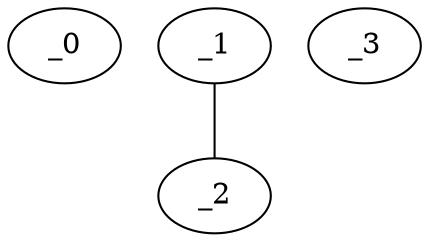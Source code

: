 graph FP1_0051 {
	_0	 [x="0.680665",
		y="0.651623"];
	_1	 [x="0.592643",
		y="1.6833"];
	_2	 [x="1.59966",
		y="1.82479"];
	_1 -- _2;
	_3	 [x="2.17823",
		y="2.71773"];
}
